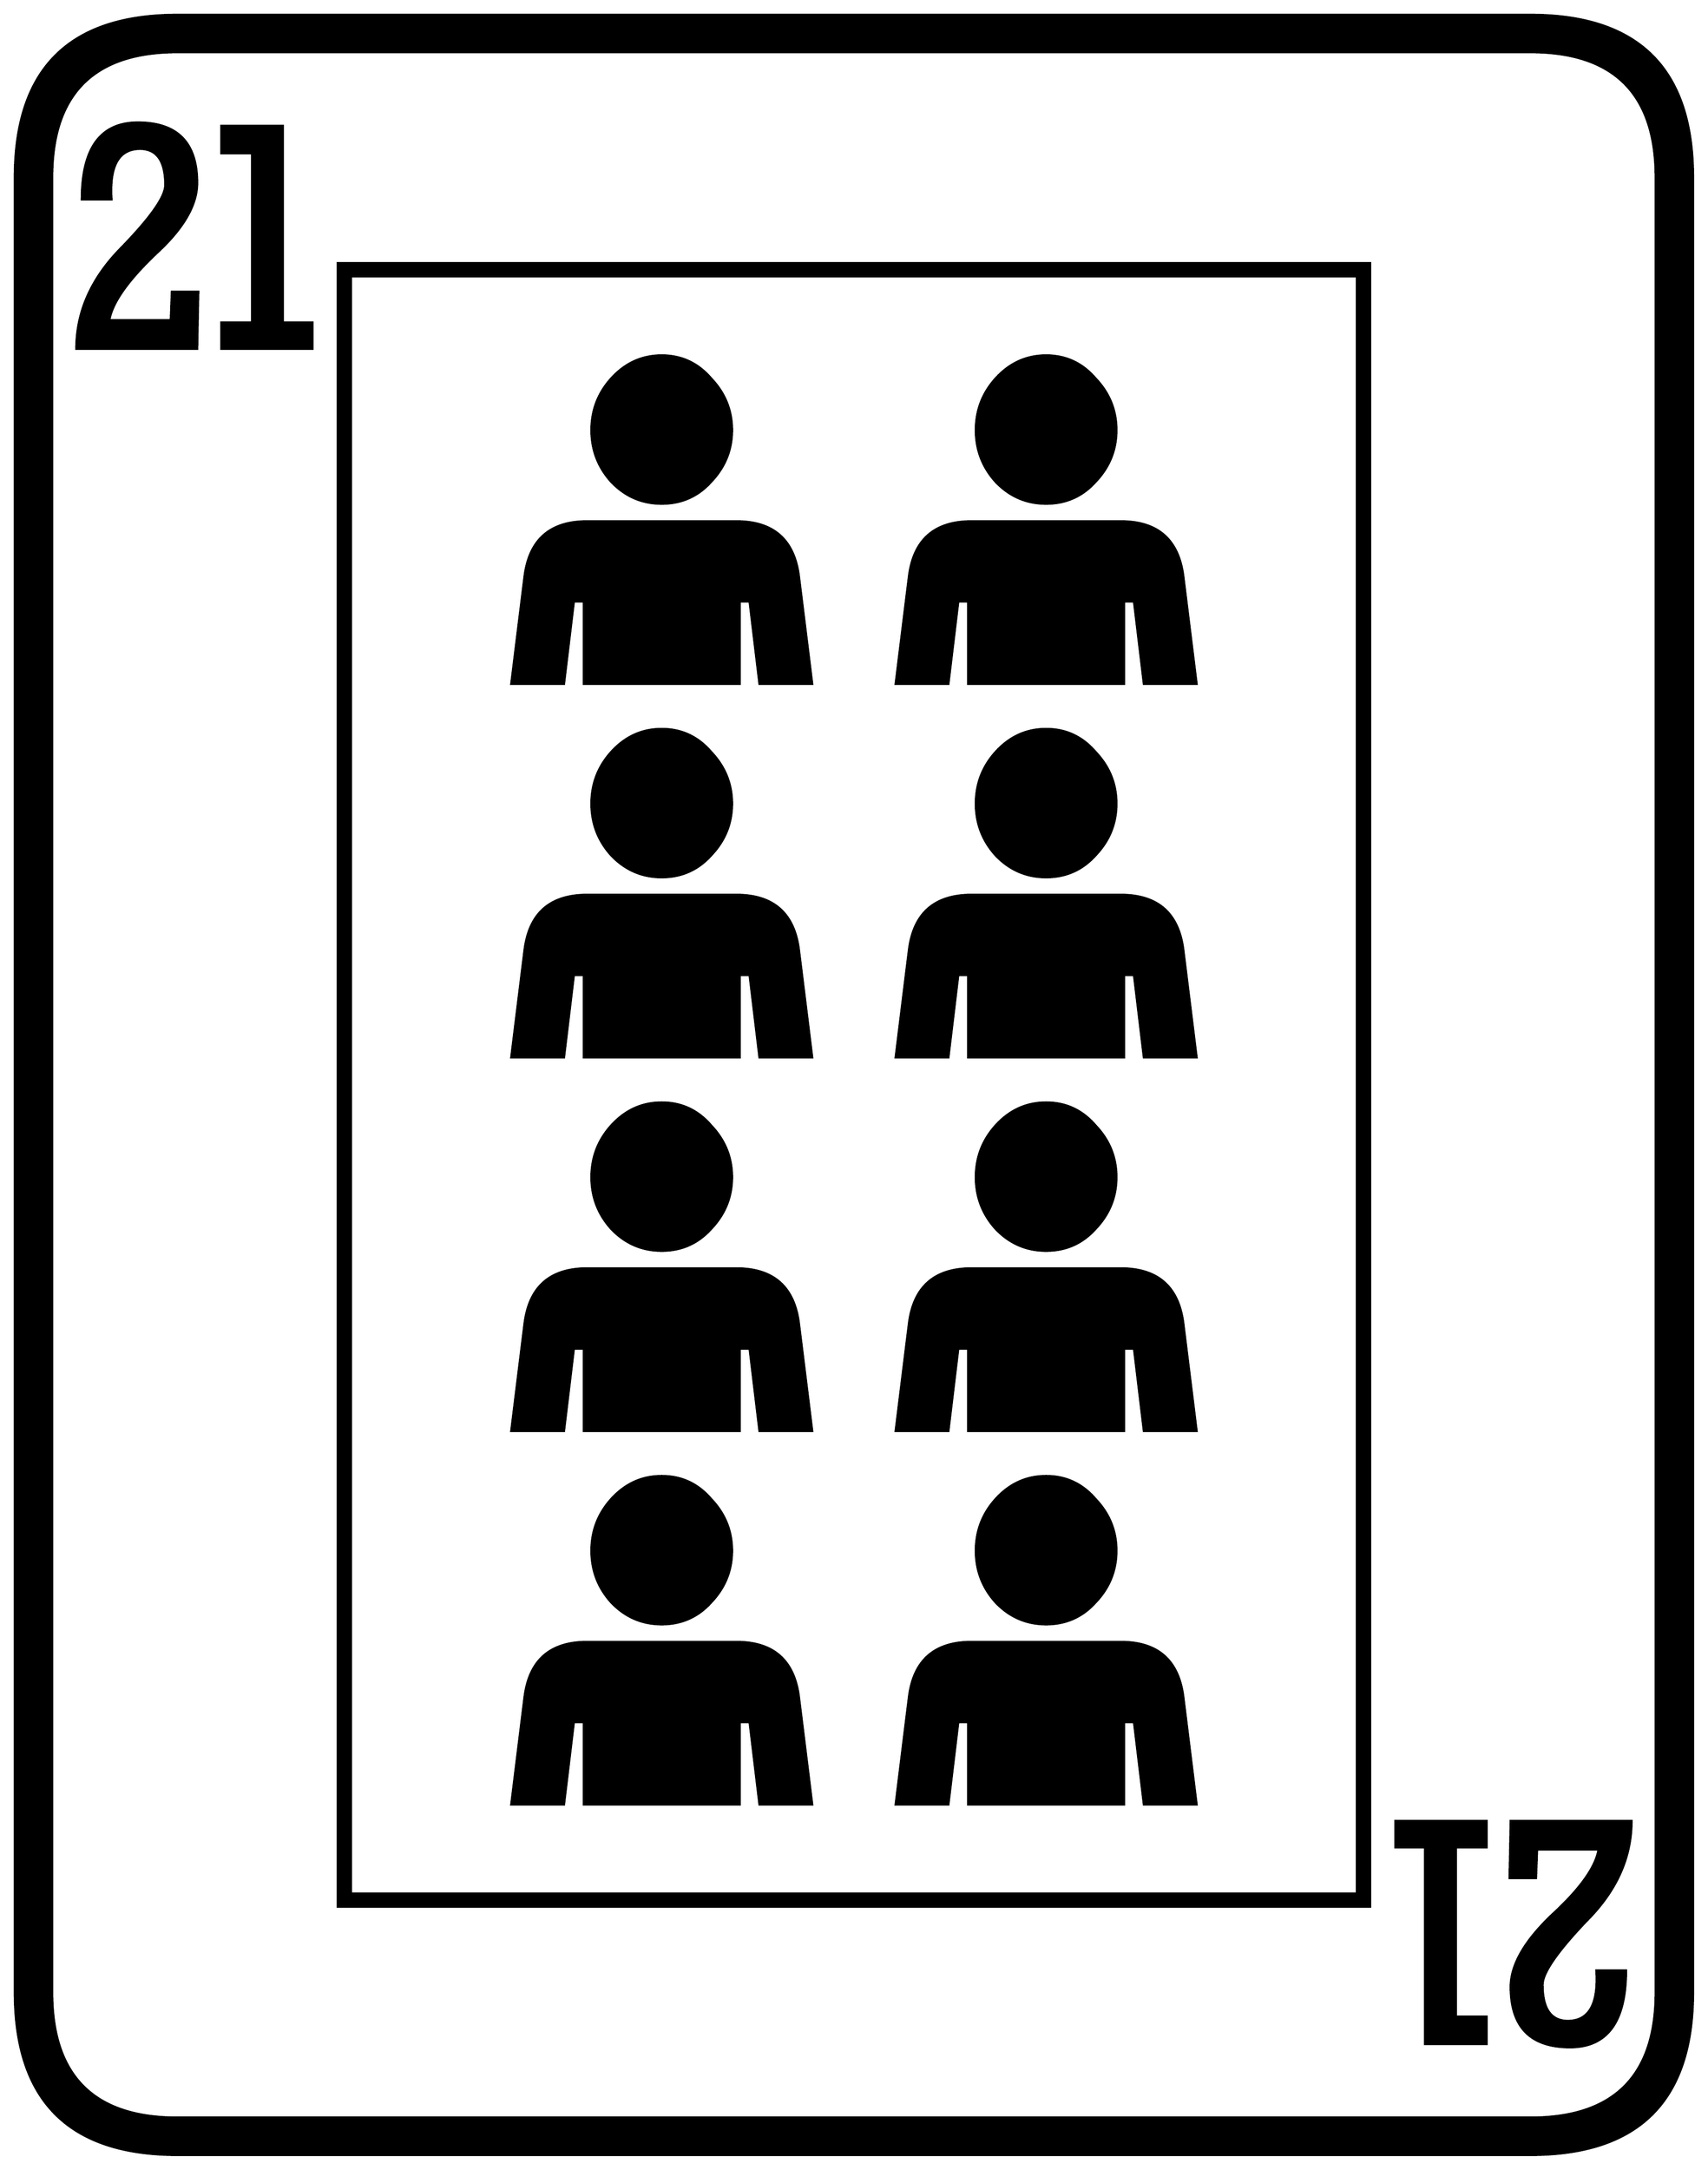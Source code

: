 


\begin{tikzpicture}[y=0.80pt, x=0.80pt, yscale=-1.0, xscale=1.0, inner sep=0pt, outer sep=0pt]
\begin{scope}[shift={(100.0,1706.0)},nonzero rule]
  \path[draw=.,fill=.,line width=1.600pt] (1578.0,244.0) .. controls
    (1578.0,342.667) and (1528.667,392.0) .. (1430.0,392.0) --
    (198.0,392.0) .. controls (99.333,392.0) and (50.0,342.667) ..
    (50.0,244.0) -- (50.0,-1408.0) .. controls (50.0,-1506.667)
    and (99.333,-1556.0) .. (198.0,-1556.0) -- (1430.0,-1556.0) ..
    controls (1528.667,-1556.0) and (1578.0,-1506.667) ..
    (1578.0,-1408.0) -- (1578.0,244.0) -- cycle(1544.0,244.0) --
    (1544.0,-1408.0) .. controls (1544.0,-1484.0) and
    (1506.0,-1522.0) .. (1430.0,-1522.0) -- (198.0,-1522.0) ..
    controls (122.0,-1522.0) and (84.0,-1484.0) ..
    (84.0,-1408.0) -- (84.0,244.0) .. controls (84.0,320.0) and
    (122.0,358.0) .. (198.0,358.0) -- (1430.0,358.0) .. controls
    (1506.0,358.0) and (1544.0,320.0) .. (1544.0,244.0) --
    cycle(321.0,-1252.0) -- (238.0,-1252.0) -- (238.0,-1276.0)
    -- (266.0,-1276.0) -- (266.0,-1430.0) -- (238.0,-1430.0) --
    (238.0,-1455.0) -- (294.0,-1455.0) -- (294.0,-1276.0) --
    (321.0,-1276.0) -- (321.0,-1252.0) -- cycle(217.0,-1304.0)
    -- (216.0,-1252.0) -- (106.0,-1252.0) .. controls
    (106.0,-1285.333) and (119.333,-1315.667) .. (146.0,-1343.0) ..
    controls (173.333,-1371.0) and (187.0,-1390.333) ..
    (187.0,-1401.0) .. controls (187.0,-1423.0) and
    (179.333,-1434.0) .. (164.0,-1434.0) .. controls
    (144.667,-1434.0) and (136.0,-1418.667) .. (138.0,-1388.0) --
    (111.0,-1388.0) .. controls (111.0,-1434.667) and
    (128.0,-1458.0) .. (162.0,-1458.0) .. controls
    (198.0,-1458.0) and (216.0,-1439.667) .. (216.0,-1403.0) ..
    controls (216.0,-1383.0) and (203.667,-1361.667) ..
    (179.0,-1339.0) .. controls (153.0,-1314.333) and
    (138.667,-1294.0) .. (136.0,-1278.0) -- (192.0,-1278.0) --
    (193.0,-1304.0) -- (217.0,-1304.0) -- cycle(1284.0,166.0) --
    (344.0,166.0) -- (344.0,-1330.0) -- (1284.0,-1330.0) --
    (1284.0,166.0) -- cycle(1522.0,88.0) .. controls
    (1522.0,121.333) and (1508.333,151.667) .. (1481.0,179.0) ..
    controls (1454.333,207.0) and (1441.0,226.333) .. (1441.0,237.0)
    .. controls (1441.0,259.0) and (1448.667,270.0) ..
    (1464.0,270.0) .. controls (1483.333,270.0) and (1492.0,254.667)
    .. (1490.0,224.0) -- (1517.0,224.0) .. controls
    (1517.0,270.667) and (1500.0,294.0) .. (1466.0,294.0) ..
    controls (1430.0,294.0) and (1412.0,275.667) .. (1412.0,239.0)
    .. controls (1412.0,219.0) and (1424.667,197.0) ..
    (1450.0,173.0) .. controls (1475.333,149.667) and (1489.333,130.0)
    .. (1492.0,114.0) -- (1436.0,114.0) -- (1435.0,140.0) --
    (1411.0,140.0) -- (1412.0,88.0) -- (1522.0,88.0) --
    cycle(1390.0,291.0) -- (1334.0,291.0) -- (1334.0,112.0) --
    (1307.0,112.0) -- (1307.0,88.0) -- (1390.0,88.0) --
    (1390.0,112.0) -- (1362.0,112.0) -- (1362.0,266.0) --
    (1390.0,266.0) -- (1390.0,291.0) -- cycle(1272.0,154.0) --
    (1272.0,-1318.0) -- (356.0,-1318.0) -- (356.0,154.0) --
    (1272.0,154.0) -- cycle(1053.0,-1178.0) .. controls
    (1053.0,-1160.0) and (1046.667,-1144.333) .. (1034.0,-1131.0) ..
    controls (1022.0,-1117.667) and (1007.0,-1111.0) ..
    (989.0,-1111.0) .. controls (971.0,-1111.0) and
    (955.667,-1117.667) .. (943.0,-1131.0) .. controls
    (931.0,-1144.333) and (925.0,-1160.0) .. (925.0,-1178.0) ..
    controls (925.0,-1196.0) and (931.0,-1211.667) ..
    (943.0,-1225.0) .. controls (955.667,-1239.0) and
    (971.0,-1246.0) .. (989.0,-1246.0) .. controls
    (1007.0,-1246.0) and (1022.0,-1239.0) .. (1034.0,-1225.0) ..
    controls (1046.667,-1211.667) and (1053.0,-1196.0) ..
    (1053.0,-1178.0) -- cycle(1126.0,-947.0) -- (1078.0,-947.0)
    -- (1069.0,-1022.0) -- (1060.0,-1022.0) -- (1060.0,-947.0)
    -- (918.0,-947.0) -- (918.0,-1022.0) -- (909.0,-1022.0) --
    (900.0,-947.0) -- (852.0,-947.0) -- (864.0,-1044.0) ..
    controls (868.0,-1078.0) and (887.0,-1095.0) ..
    (921.0,-1095.0) -- (1057.0,-1095.0) .. controls
    (1091.0,-1095.0) and (1110.0,-1078.0) .. (1114.0,-1044.0) --
    (1126.0,-947.0) -- cycle(1053.0,-838.0) .. controls
    (1053.0,-820.0) and (1046.667,-804.333) .. (1034.0,-791.0) ..
    controls (1022.0,-777.667) and (1007.0,-771.0) ..
    (989.0,-771.0) .. controls (971.0,-771.0) and (955.667,-777.667)
    .. (943.0,-791.0) .. controls (931.0,-804.333) and
    (925.0,-820.0) .. (925.0,-838.0) .. controls (925.0,-856.0)
    and (931.0,-871.667) .. (943.0,-885.0) .. controls
    (955.667,-899.0) and (971.0,-906.0) .. (989.0,-906.0) ..
    controls (1007.0,-906.0) and (1022.0,-899.0) ..
    (1034.0,-885.0) .. controls (1046.667,-871.667) and
    (1053.0,-856.0) .. (1053.0,-838.0) -- cycle(703.0,-1178.0)
    .. controls (703.0,-1160.0) and (696.667,-1144.333) ..
    (684.0,-1131.0) .. controls (672.0,-1117.667) and
    (657.0,-1111.0) .. (639.0,-1111.0) .. controls
    (621.0,-1111.0) and (605.667,-1117.667) .. (593.0,-1131.0) ..
    controls (581.0,-1144.333) and (575.0,-1160.0) ..
    (575.0,-1178.0) .. controls (575.0,-1196.0) and
    (581.0,-1211.667) .. (593.0,-1225.0) .. controls
    (605.667,-1239.0) and (621.0,-1246.0) .. (639.0,-1246.0) ..
    controls (657.0,-1246.0) and (672.0,-1239.0) ..
    (684.0,-1225.0) .. controls (696.667,-1211.667) and
    (703.0,-1196.0) .. (703.0,-1178.0) -- cycle(1126.0,-607.0)
    -- (1078.0,-607.0) -- (1069.0,-682.0) -- (1060.0,-682.0) --
    (1060.0,-607.0) -- (918.0,-607.0) -- (918.0,-682.0) --
    (909.0,-682.0) -- (900.0,-607.0) -- (852.0,-607.0) --
    (864.0,-704.0) .. controls (868.0,-738.0) and (887.0,-755.0)
    .. (921.0,-755.0) -- (1057.0,-755.0) .. controls
    (1091.0,-755.0) and (1110.0,-738.0) .. (1114.0,-704.0) --
    (1126.0,-607.0) -- cycle(776.0,-947.0) -- (728.0,-947.0) --
    (719.0,-1022.0) -- (710.0,-1022.0) -- (710.0,-947.0) --
    (568.0,-947.0) -- (568.0,-1022.0) -- (559.0,-1022.0) --
    (550.0,-947.0) -- (502.0,-947.0) -- (514.0,-1044.0) ..
    controls (518.0,-1078.0) and (537.0,-1095.0) ..
    (571.0,-1095.0) -- (707.0,-1095.0) .. controls
    (741.0,-1095.0) and (760.0,-1078.0) .. (764.0,-1044.0) --
    (776.0,-947.0) -- cycle(1053.0,-498.0) .. controls
    (1053.0,-480.0) and (1046.667,-464.333) .. (1034.0,-451.0) ..
    controls (1022.0,-437.667) and (1007.0,-431.0) ..
    (989.0,-431.0) .. controls (971.0,-431.0) and (955.667,-437.667)
    .. (943.0,-451.0) .. controls (931.0,-464.333) and
    (925.0,-480.0) .. (925.0,-498.0) .. controls (925.0,-516.0)
    and (931.0,-531.667) .. (943.0,-545.0) .. controls
    (955.667,-559.0) and (971.0,-566.0) .. (989.0,-566.0) ..
    controls (1007.0,-566.0) and (1022.0,-559.0) ..
    (1034.0,-545.0) .. controls (1046.667,-531.667) and
    (1053.0,-516.0) .. (1053.0,-498.0) -- cycle(703.0,-838.0) ..
    controls (703.0,-820.0) and (696.667,-804.333) .. (684.0,-791.0)
    .. controls (672.0,-777.667) and (657.0,-771.0) ..
    (639.0,-771.0) .. controls (621.0,-771.0) and (605.667,-777.667)
    .. (593.0,-791.0) .. controls (581.0,-804.333) and
    (575.0,-820.0) .. (575.0,-838.0) .. controls (575.0,-856.0)
    and (581.0,-871.667) .. (593.0,-885.0) .. controls
    (605.667,-899.0) and (621.0,-906.0) .. (639.0,-906.0) ..
    controls (657.0,-906.0) and (672.0,-899.0) .. (684.0,-885.0)
    .. controls (696.667,-871.667) and (703.0,-856.0) ..
    (703.0,-838.0) -- cycle(1126.0,-267.0) -- (1078.0,-267.0) --
    (1069.0,-342.0) -- (1060.0,-342.0) -- (1060.0,-267.0) --
    (918.0,-267.0) -- (918.0,-342.0) -- (909.0,-342.0) --
    (900.0,-267.0) -- (852.0,-267.0) -- (864.0,-364.0) ..
    controls (868.0,-398.0) and (887.0,-415.0) .. (921.0,-415.0)
    -- (1057.0,-415.0) .. controls (1091.0,-415.0) and
    (1110.0,-398.0) .. (1114.0,-364.0) -- (1126.0,-267.0) --
    cycle(776.0,-607.0) -- (728.0,-607.0) -- (719.0,-682.0) --
    (710.0,-682.0) -- (710.0,-607.0) -- (568.0,-607.0) --
    (568.0,-682.0) -- (559.0,-682.0) -- (550.0,-607.0) --
    (502.0,-607.0) -- (514.0,-704.0) .. controls (518.0,-738.0)
    and (537.0,-755.0) .. (571.0,-755.0) -- (707.0,-755.0) ..
    controls (741.0,-755.0) and (760.0,-738.0) .. (764.0,-704.0)
    -- (776.0,-607.0) -- cycle(1053.0,-158.0) .. controls
    (1053.0,-140.0) and (1046.667,-124.333) .. (1034.0,-111.0) ..
    controls (1022.0,-97.667) and (1007.0,-91.0) .. (989.0,-91.0)
    .. controls (971.0,-91.0) and (955.667,-97.667) ..
    (943.0,-111.0) .. controls (931.0,-124.333) and (925.0,-140.0)
    .. (925.0,-158.0) .. controls (925.0,-176.0) and
    (931.0,-191.667) .. (943.0,-205.0) .. controls (955.667,-219.0)
    and (971.0,-226.0) .. (989.0,-226.0) .. controls
    (1007.0,-226.0) and (1022.0,-219.0) .. (1034.0,-205.0) ..
    controls (1046.667,-191.667) and (1053.0,-176.0) ..
    (1053.0,-158.0) -- cycle(703.0,-498.0) .. controls
    (703.0,-480.0) and (696.667,-464.333) .. (684.0,-451.0) ..
    controls (672.0,-437.667) and (657.0,-431.0) .. (639.0,-431.0)
    .. controls (621.0,-431.0) and (605.667,-437.667) ..
    (593.0,-451.0) .. controls (581.0,-464.333) and (575.0,-480.0)
    .. (575.0,-498.0) .. controls (575.0,-516.0) and
    (581.0,-531.667) .. (593.0,-545.0) .. controls (605.667,-559.0)
    and (621.0,-566.0) .. (639.0,-566.0) .. controls
    (657.0,-566.0) and (672.0,-559.0) .. (684.0,-545.0) ..
    controls (696.667,-531.667) and (703.0,-516.0) .. (703.0,-498.0)
    -- cycle(1126.0,73.0) -- (1078.0,73.0) -- (1069.0,-2.0) --
    (1060.0,-2.0) -- (1060.0,73.0) -- (918.0,73.0) --
    (918.0,-2.0) -- (909.0,-2.0) -- (900.0,73.0) --
    (852.0,73.0) -- (864.0,-24.0) .. controls (868.0,-58.0) and
    (887.0,-75.0) .. (921.0,-75.0) -- (1057.0,-75.0) .. controls
    (1091.0,-75.0) and (1110.0,-58.0) .. (1114.0,-24.0) --
    (1126.0,73.0) -- cycle(776.0,-267.0) -- (728.0,-267.0) --
    (719.0,-342.0) -- (710.0,-342.0) -- (710.0,-267.0) --
    (568.0,-267.0) -- (568.0,-342.0) -- (559.0,-342.0) --
    (550.0,-267.0) -- (502.0,-267.0) -- (514.0,-364.0) ..
    controls (518.0,-398.0) and (537.0,-415.0) .. (571.0,-415.0)
    -- (707.0,-415.0) .. controls (741.0,-415.0) and
    (760.0,-398.0) .. (764.0,-364.0) -- (776.0,-267.0) --
    cycle(703.0,-158.0) .. controls (703.0,-140.0) and
    (696.667,-124.333) .. (684.0,-111.0) .. controls (672.0,-97.667)
    and (657.0,-91.0) .. (639.0,-91.0) .. controls (621.0,-91.0)
    and (605.667,-97.667) .. (593.0,-111.0) .. controls
    (581.0,-124.333) and (575.0,-140.0) .. (575.0,-158.0) ..
    controls (575.0,-176.0) and (581.0,-191.667) .. (593.0,-205.0)
    .. controls (605.667,-219.0) and (621.0,-226.0) ..
    (639.0,-226.0) .. controls (657.0,-226.0) and (672.0,-219.0)
    .. (684.0,-205.0) .. controls (696.667,-191.667) and
    (703.0,-176.0) .. (703.0,-158.0) -- cycle(776.0,73.0) --
    (728.0,73.0) -- (719.0,-2.0) -- (710.0,-2.0) --
    (710.0,73.0) -- (568.0,73.0) -- (568.0,-2.0) --
    (559.0,-2.0) -- (550.0,73.0) -- (502.0,73.0) --
    (514.0,-24.0) .. controls (518.0,-58.0) and (537.0,-75.0) ..
    (571.0,-75.0) -- (707.0,-75.0) .. controls (741.0,-75.0) and
    (760.0,-58.0) .. (764.0,-24.0) -- (776.0,73.0) -- cycle;
\end{scope}

\end{tikzpicture}

